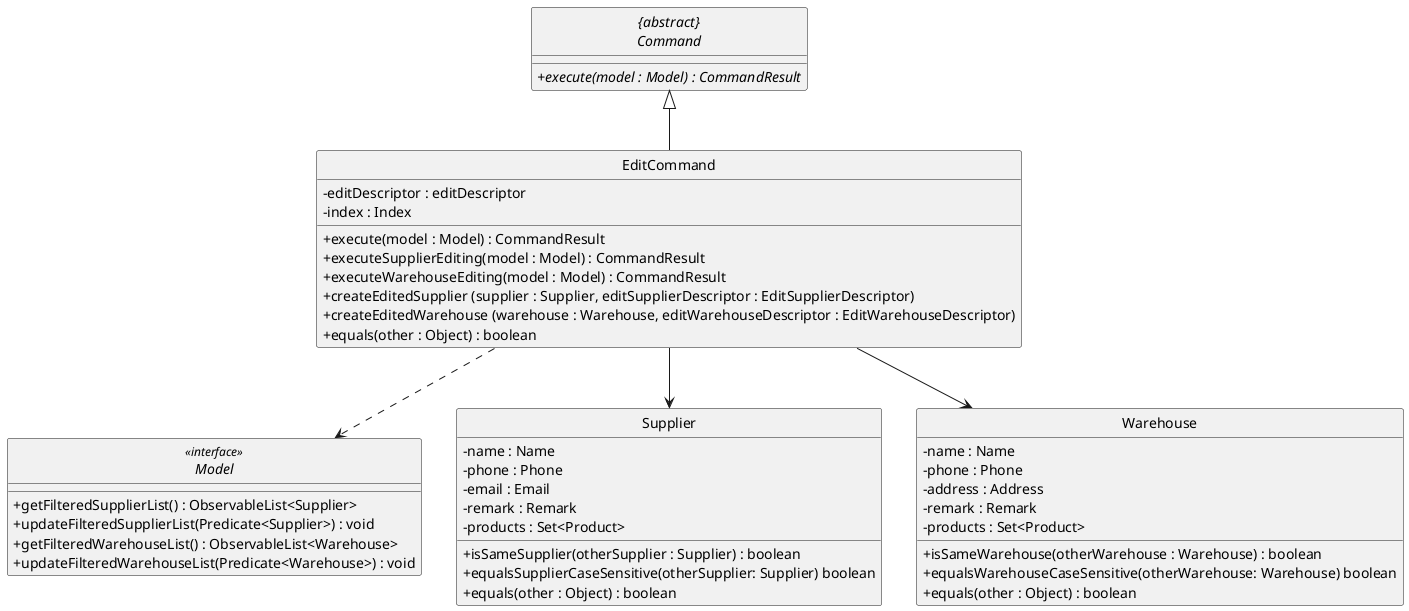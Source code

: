 @startuml
skinparam backgroundColor #ffffff
skinparam classAttributeIconSize 0
hide circle

abstract class "{abstract}\nCommand" {
    + {abstract} execute(model : Model) : CommandResult
}

interface Model <<interface>> {
    + getFilteredSupplierList() : ObservableList<Supplier>
    + updateFilteredSupplierList(Predicate<Supplier>) : void
    + getFilteredWarehouseList() : ObservableList<Warehouse>
    + updateFilteredWarehouseList(Predicate<Warehouse>) : void
}

class Supplier {
    /' Fields '/
    - name : Name
    - phone : Phone
    - email : Email
    - remark : Remark
    - products : Set<Product>

    /' Methods '/
    + isSameSupplier(otherSupplier : Supplier) : boolean
    + equalsSupplierCaseSensitive(otherSupplier: Supplier) boolean
    + equals(other : Object) : boolean
}

class Warehouse {
    /' Fields '/
    - name : Name
    - phone : Phone
    - address : Address
    - remark : Remark
    - products : Set<Product>

    /' Methods '/
    + isSameWarehouse(otherWarehouse : Warehouse) : boolean
    + equalsWarehouseCaseSensitive(otherWarehouse: Warehouse) boolean
    + equals(other : Object) : boolean
}

class EditCommand {
    /' Fields '/
    - editDescriptor : editDescriptor
    - index : Index

    /' Methods '/
    + execute(model : Model) : CommandResult
    + executeSupplierEditing(model : Model) : CommandResult
    + executeWarehouseEditing(model : Model) : CommandResult
    + createEditedSupplier (supplier : Supplier, editSupplierDescriptor : EditSupplierDescriptor)
    + createEditedWarehouse (warehouse : Warehouse, editWarehouseDescriptor : EditWarehouseDescriptor)
    + equals(other : Object) : boolean
}

EditCommand --up|> "{abstract}\nCommand"
EditCommand ..> Model
EditCommand --> Supplier
EditCommand --> Warehouse

@enduml
